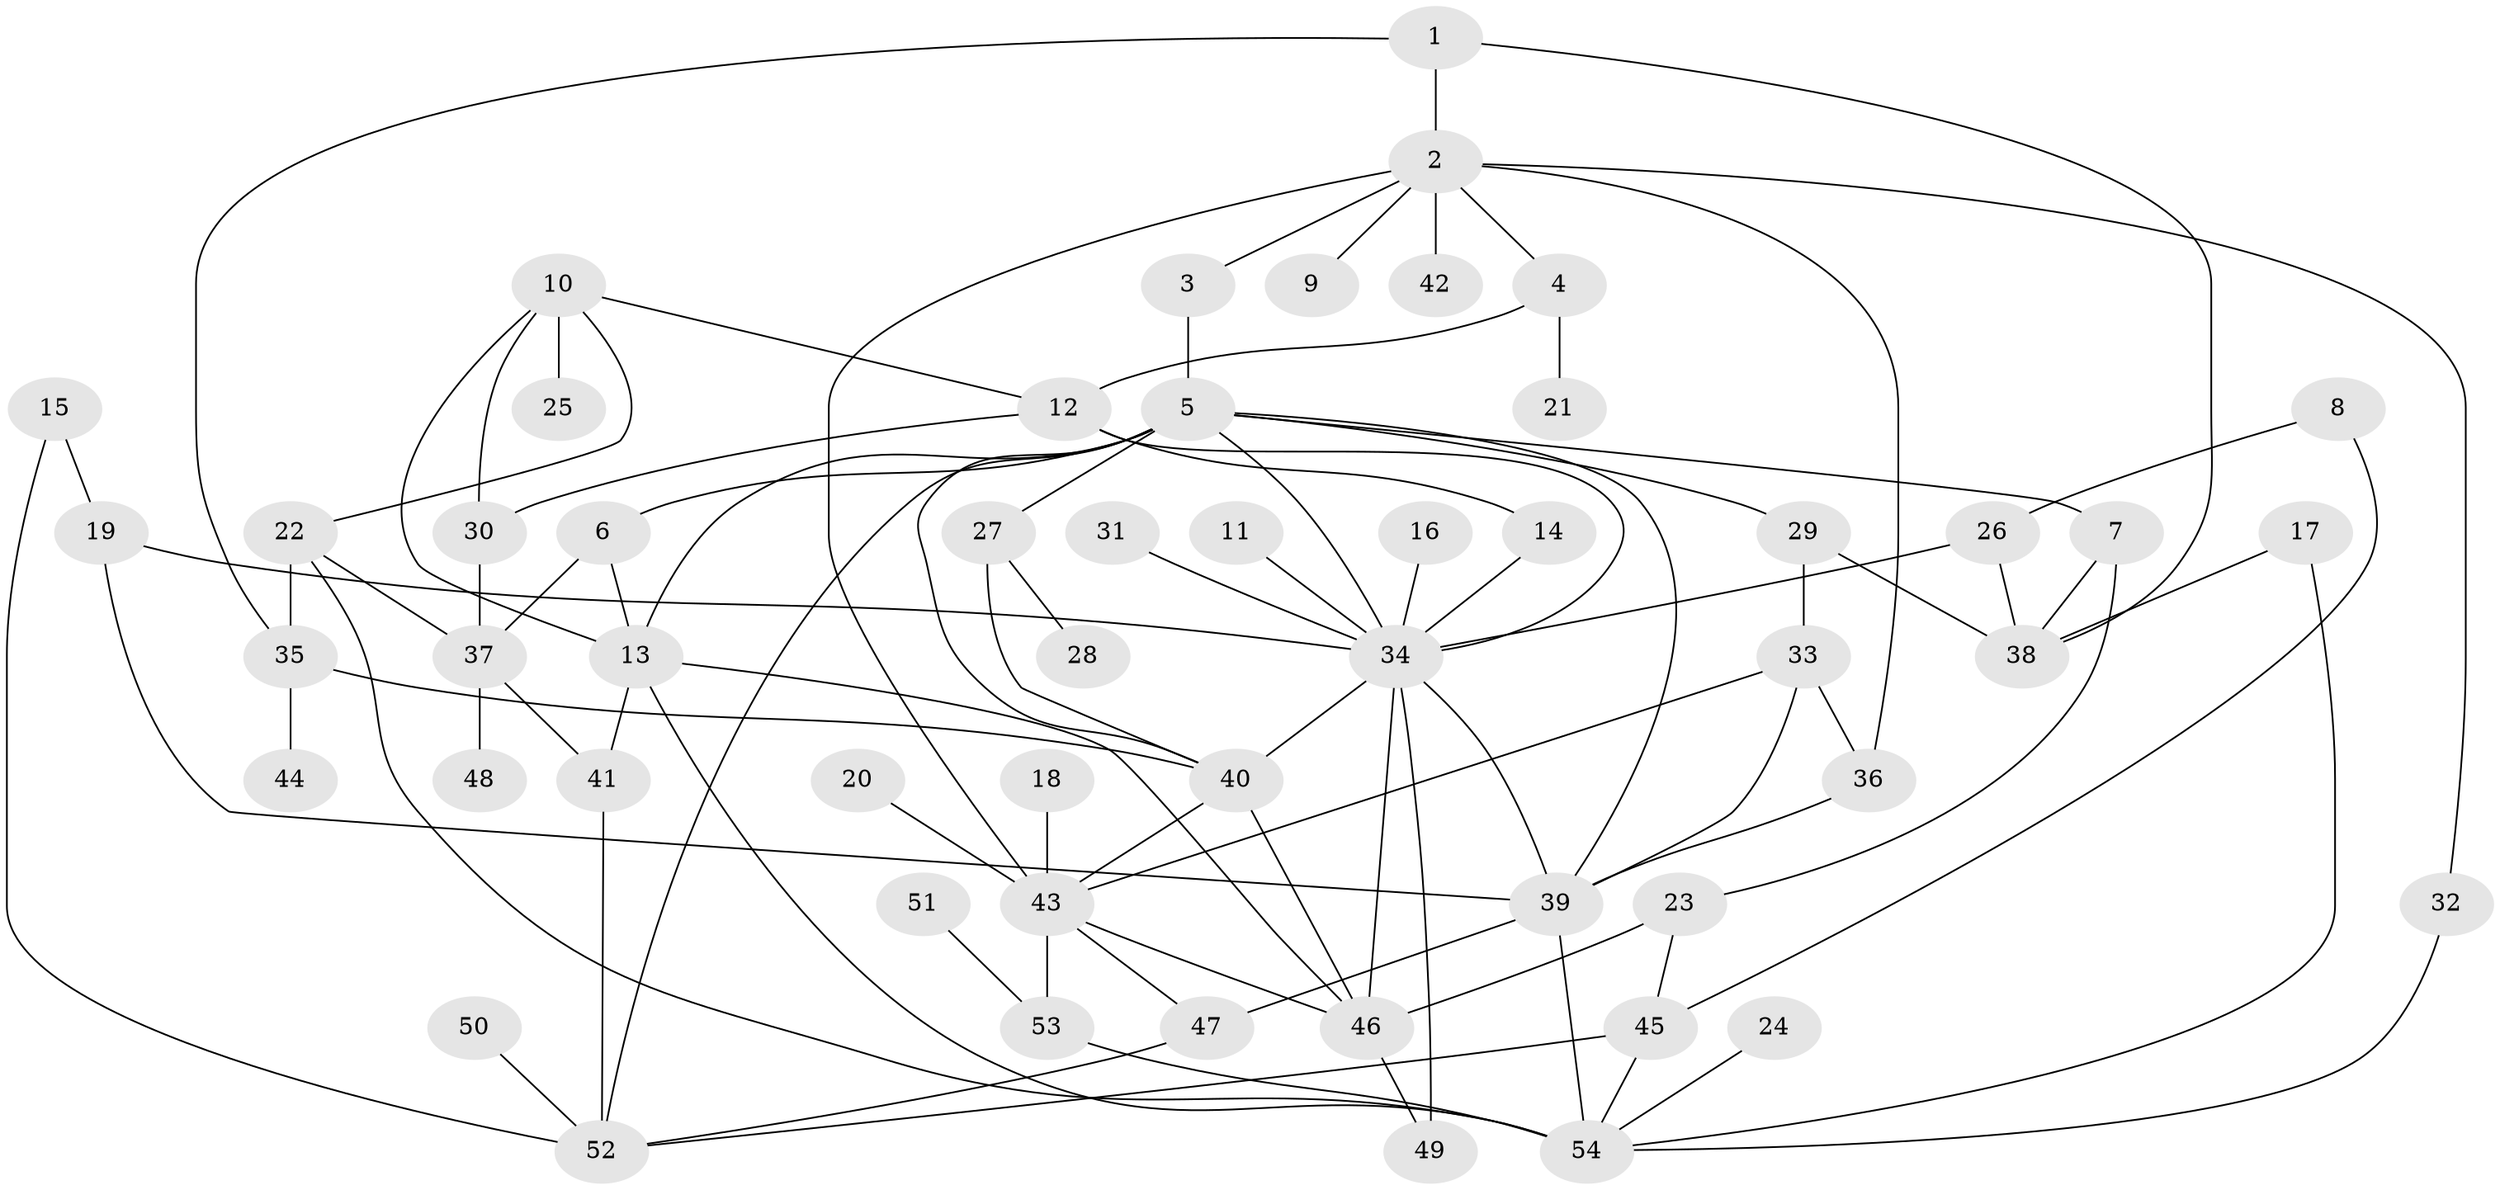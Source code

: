 // original degree distribution, {8: 0.027777777777777776, 3: 0.24074074074074073, 2: 0.25, 7: 0.009259259259259259, 4: 0.1574074074074074, 5: 0.06481481481481481, 1: 0.24074074074074073, 6: 0.009259259259259259}
// Generated by graph-tools (version 1.1) at 2025/49/03/09/25 03:49:16]
// undirected, 54 vertices, 92 edges
graph export_dot {
graph [start="1"]
  node [color=gray90,style=filled];
  1;
  2;
  3;
  4;
  5;
  6;
  7;
  8;
  9;
  10;
  11;
  12;
  13;
  14;
  15;
  16;
  17;
  18;
  19;
  20;
  21;
  22;
  23;
  24;
  25;
  26;
  27;
  28;
  29;
  30;
  31;
  32;
  33;
  34;
  35;
  36;
  37;
  38;
  39;
  40;
  41;
  42;
  43;
  44;
  45;
  46;
  47;
  48;
  49;
  50;
  51;
  52;
  53;
  54;
  1 -- 2 [weight=1.0];
  1 -- 35 [weight=1.0];
  1 -- 38 [weight=1.0];
  2 -- 3 [weight=1.0];
  2 -- 4 [weight=1.0];
  2 -- 9 [weight=1.0];
  2 -- 32 [weight=1.0];
  2 -- 36 [weight=1.0];
  2 -- 42 [weight=1.0];
  2 -- 43 [weight=1.0];
  3 -- 5 [weight=1.0];
  4 -- 12 [weight=1.0];
  4 -- 21 [weight=1.0];
  5 -- 6 [weight=1.0];
  5 -- 7 [weight=1.0];
  5 -- 13 [weight=1.0];
  5 -- 27 [weight=1.0];
  5 -- 29 [weight=1.0];
  5 -- 34 [weight=1.0];
  5 -- 39 [weight=1.0];
  5 -- 40 [weight=1.0];
  5 -- 52 [weight=1.0];
  6 -- 13 [weight=1.0];
  6 -- 37 [weight=1.0];
  7 -- 23 [weight=1.0];
  7 -- 38 [weight=1.0];
  8 -- 26 [weight=1.0];
  8 -- 45 [weight=1.0];
  10 -- 12 [weight=1.0];
  10 -- 13 [weight=1.0];
  10 -- 22 [weight=1.0];
  10 -- 25 [weight=1.0];
  10 -- 30 [weight=1.0];
  11 -- 34 [weight=1.0];
  12 -- 14 [weight=1.0];
  12 -- 30 [weight=1.0];
  12 -- 34 [weight=1.0];
  13 -- 41 [weight=1.0];
  13 -- 46 [weight=1.0];
  13 -- 54 [weight=1.0];
  14 -- 34 [weight=1.0];
  15 -- 19 [weight=1.0];
  15 -- 52 [weight=1.0];
  16 -- 34 [weight=1.0];
  17 -- 38 [weight=1.0];
  17 -- 54 [weight=1.0];
  18 -- 43 [weight=1.0];
  19 -- 34 [weight=1.0];
  19 -- 39 [weight=1.0];
  20 -- 43 [weight=1.0];
  22 -- 35 [weight=1.0];
  22 -- 37 [weight=1.0];
  22 -- 54 [weight=1.0];
  23 -- 45 [weight=1.0];
  23 -- 46 [weight=1.0];
  24 -- 54 [weight=1.0];
  26 -- 34 [weight=1.0];
  26 -- 38 [weight=1.0];
  27 -- 28 [weight=1.0];
  27 -- 40 [weight=1.0];
  29 -- 33 [weight=1.0];
  29 -- 38 [weight=1.0];
  30 -- 37 [weight=1.0];
  31 -- 34 [weight=1.0];
  32 -- 54 [weight=1.0];
  33 -- 36 [weight=1.0];
  33 -- 39 [weight=1.0];
  33 -- 43 [weight=1.0];
  34 -- 39 [weight=1.0];
  34 -- 40 [weight=1.0];
  34 -- 46 [weight=2.0];
  34 -- 49 [weight=1.0];
  35 -- 40 [weight=1.0];
  35 -- 44 [weight=1.0];
  36 -- 39 [weight=1.0];
  37 -- 41 [weight=1.0];
  37 -- 48 [weight=1.0];
  39 -- 47 [weight=2.0];
  39 -- 54 [weight=1.0];
  40 -- 43 [weight=1.0];
  40 -- 46 [weight=1.0];
  41 -- 52 [weight=1.0];
  43 -- 46 [weight=1.0];
  43 -- 47 [weight=1.0];
  43 -- 53 [weight=1.0];
  45 -- 52 [weight=1.0];
  45 -- 54 [weight=1.0];
  46 -- 49 [weight=1.0];
  47 -- 52 [weight=1.0];
  50 -- 52 [weight=1.0];
  51 -- 53 [weight=1.0];
  53 -- 54 [weight=1.0];
}
